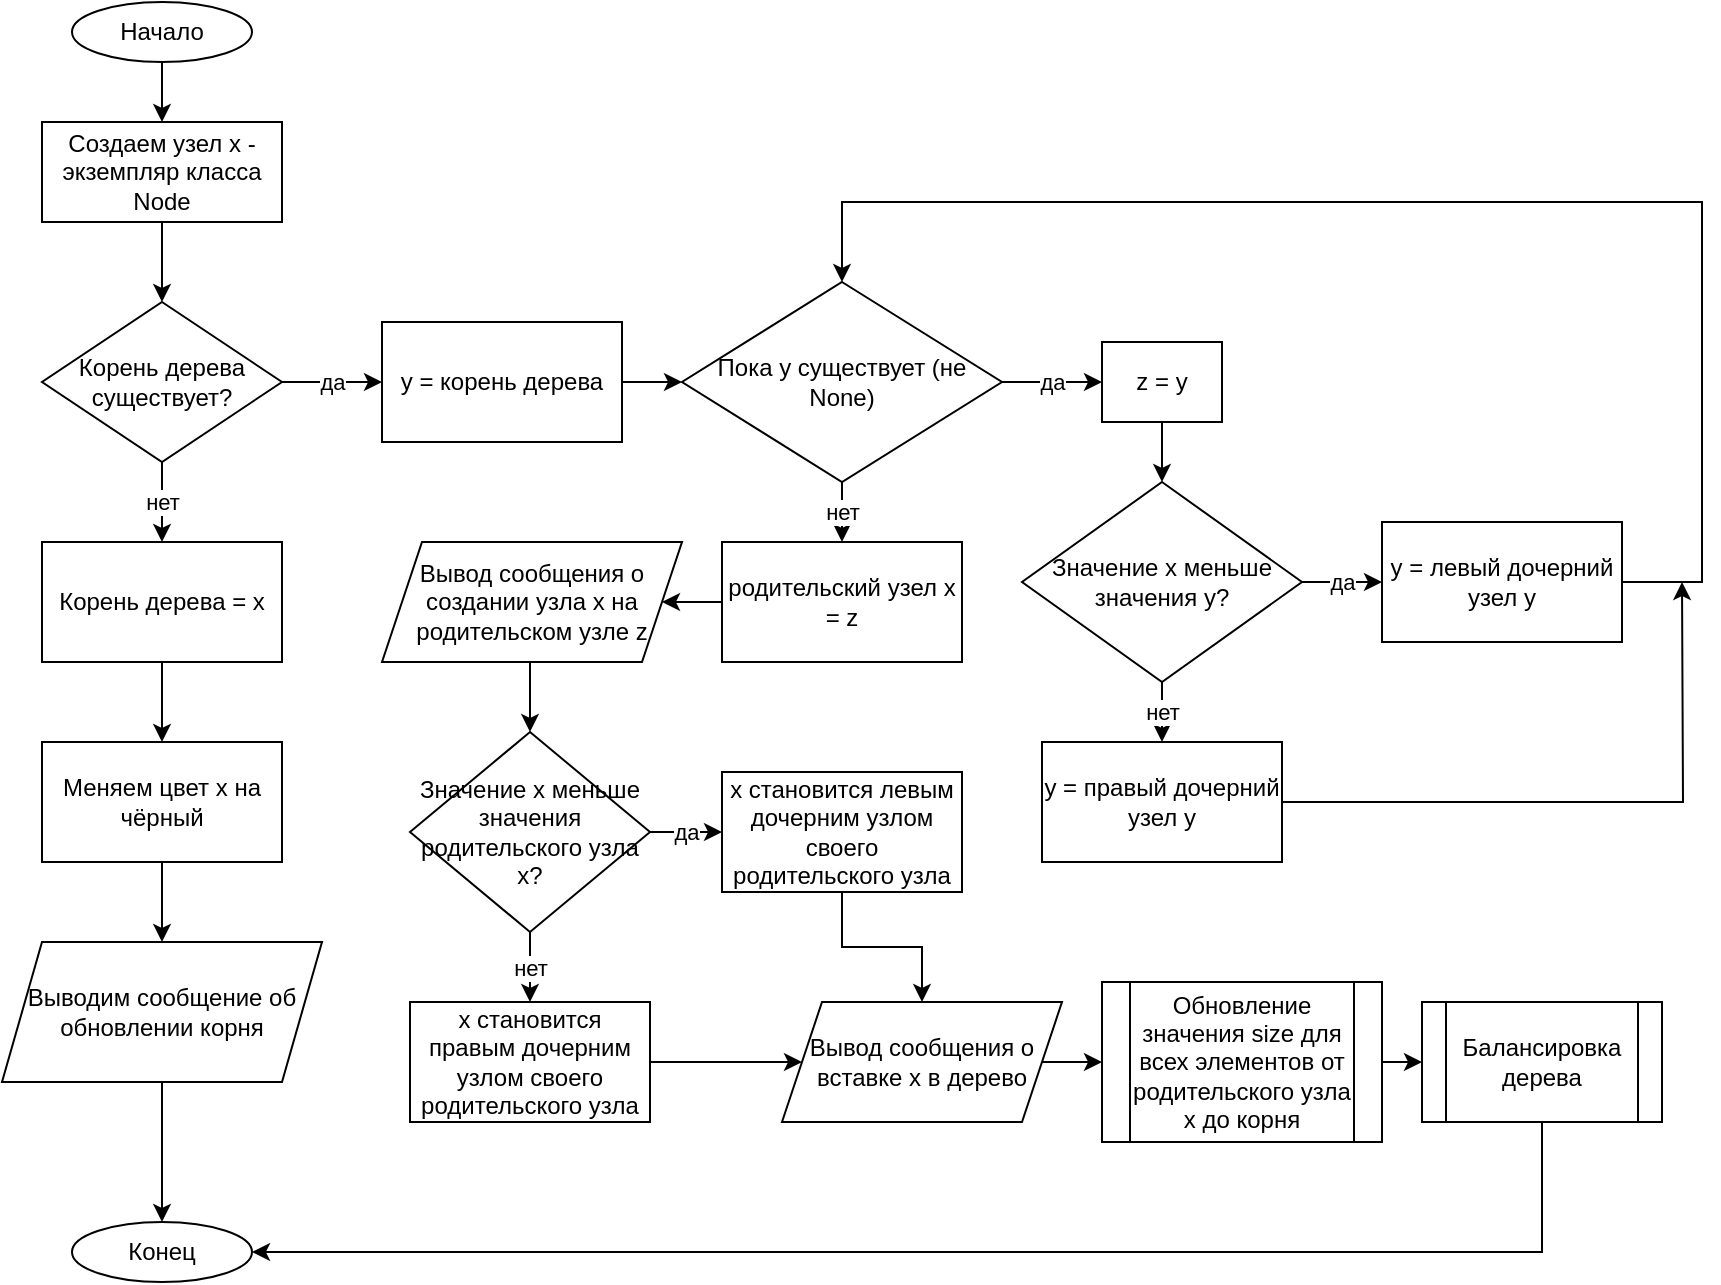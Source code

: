 <mxfile version="13.10.6" type="device"><diagram id="nWgiZCYqYD9qdQL1Nws6" name="Page-1"><mxGraphModel dx="1422" dy="839" grid="1" gridSize="10" guides="1" tooltips="1" connect="1" arrows="1" fold="1" page="1" pageScale="1" pageWidth="827" pageHeight="1169" math="0" shadow="0"><root><mxCell id="0"/><mxCell id="1" parent="0"/><mxCell id="bz10E1KYlUPolFaY66vX-12" style="edgeStyle=orthogonalEdgeStyle;rounded=0;orthogonalLoop=1;jettySize=auto;html=1;entryX=0.5;entryY=0;entryDx=0;entryDy=0;" edge="1" parent="1" source="bz10E1KYlUPolFaY66vX-1" target="bz10E1KYlUPolFaY66vX-3"><mxGeometry relative="1" as="geometry"/></mxCell><mxCell id="bz10E1KYlUPolFaY66vX-1" value="Начало" style="ellipse;whiteSpace=wrap;html=1;" vertex="1" parent="1"><mxGeometry x="125" y="120" width="90" height="30" as="geometry"/></mxCell><mxCell id="bz10E1KYlUPolFaY66vX-2" value="Конец" style="ellipse;whiteSpace=wrap;html=1;" vertex="1" parent="1"><mxGeometry x="125" y="730" width="90" height="30" as="geometry"/></mxCell><mxCell id="bz10E1KYlUPolFaY66vX-13" style="edgeStyle=orthogonalEdgeStyle;rounded=0;orthogonalLoop=1;jettySize=auto;html=1;exitX=0.5;exitY=1;exitDx=0;exitDy=0;entryX=0.5;entryY=0;entryDx=0;entryDy=0;" edge="1" parent="1" source="bz10E1KYlUPolFaY66vX-3" target="bz10E1KYlUPolFaY66vX-4"><mxGeometry relative="1" as="geometry"/></mxCell><mxCell id="bz10E1KYlUPolFaY66vX-3" value="Создаем узел x - экземпляр класса Node" style="rounded=0;whiteSpace=wrap;html=1;" vertex="1" parent="1"><mxGeometry x="110" y="180" width="120" height="50" as="geometry"/></mxCell><mxCell id="bz10E1KYlUPolFaY66vX-7" value="нет" style="edgeStyle=orthogonalEdgeStyle;rounded=0;orthogonalLoop=1;jettySize=auto;html=1;exitX=0.5;exitY=1;exitDx=0;exitDy=0;entryX=0.5;entryY=0;entryDx=0;entryDy=0;" edge="1" parent="1" source="bz10E1KYlUPolFaY66vX-4" target="bz10E1KYlUPolFaY66vX-5"><mxGeometry relative="1" as="geometry"/></mxCell><mxCell id="bz10E1KYlUPolFaY66vX-15" value="да" style="edgeStyle=orthogonalEdgeStyle;rounded=0;orthogonalLoop=1;jettySize=auto;html=1;exitX=1;exitY=0.5;exitDx=0;exitDy=0;entryX=0;entryY=0.5;entryDx=0;entryDy=0;" edge="1" parent="1" source="bz10E1KYlUPolFaY66vX-4" target="bz10E1KYlUPolFaY66vX-14"><mxGeometry relative="1" as="geometry"/></mxCell><mxCell id="bz10E1KYlUPolFaY66vX-4" value="Корень дерева существует?" style="rhombus;whiteSpace=wrap;html=1;" vertex="1" parent="1"><mxGeometry x="110" y="270" width="120" height="80" as="geometry"/></mxCell><mxCell id="bz10E1KYlUPolFaY66vX-9" style="edgeStyle=orthogonalEdgeStyle;rounded=0;orthogonalLoop=1;jettySize=auto;html=1;exitX=0.5;exitY=1;exitDx=0;exitDy=0;entryX=0.5;entryY=0;entryDx=0;entryDy=0;" edge="1" parent="1" source="bz10E1KYlUPolFaY66vX-5" target="bz10E1KYlUPolFaY66vX-6"><mxGeometry relative="1" as="geometry"/></mxCell><mxCell id="bz10E1KYlUPolFaY66vX-5" value="Корень дерева = x" style="rounded=0;whiteSpace=wrap;html=1;" vertex="1" parent="1"><mxGeometry x="110" y="390" width="120" height="60" as="geometry"/></mxCell><mxCell id="bz10E1KYlUPolFaY66vX-10" style="edgeStyle=orthogonalEdgeStyle;rounded=0;orthogonalLoop=1;jettySize=auto;html=1;entryX=0.5;entryY=0;entryDx=0;entryDy=0;" edge="1" parent="1" source="bz10E1KYlUPolFaY66vX-6" target="bz10E1KYlUPolFaY66vX-8"><mxGeometry relative="1" as="geometry"/></mxCell><mxCell id="bz10E1KYlUPolFaY66vX-6" value="Меняем цвет х на чёрный" style="rounded=0;whiteSpace=wrap;html=1;" vertex="1" parent="1"><mxGeometry x="110" y="490" width="120" height="60" as="geometry"/></mxCell><mxCell id="bz10E1KYlUPolFaY66vX-11" style="edgeStyle=orthogonalEdgeStyle;rounded=0;orthogonalLoop=1;jettySize=auto;html=1;exitX=0.5;exitY=1;exitDx=0;exitDy=0;entryX=0.5;entryY=0;entryDx=0;entryDy=0;" edge="1" parent="1" source="bz10E1KYlUPolFaY66vX-8" target="bz10E1KYlUPolFaY66vX-2"><mxGeometry relative="1" as="geometry"/></mxCell><mxCell id="bz10E1KYlUPolFaY66vX-8" value="Выводим сообщение об обновлении корня" style="shape=parallelogram;perimeter=parallelogramPerimeter;whiteSpace=wrap;html=1;fixedSize=1;" vertex="1" parent="1"><mxGeometry x="90" y="590" width="160" height="70" as="geometry"/></mxCell><mxCell id="bz10E1KYlUPolFaY66vX-19" style="edgeStyle=orthogonalEdgeStyle;rounded=0;orthogonalLoop=1;jettySize=auto;html=1;exitX=1;exitY=0.5;exitDx=0;exitDy=0;entryX=0;entryY=0.5;entryDx=0;entryDy=0;" edge="1" parent="1" source="bz10E1KYlUPolFaY66vX-14" target="bz10E1KYlUPolFaY66vX-16"><mxGeometry relative="1" as="geometry"/></mxCell><mxCell id="bz10E1KYlUPolFaY66vX-14" value="y = корень дерева" style="rounded=0;whiteSpace=wrap;html=1;" vertex="1" parent="1"><mxGeometry x="280" y="280" width="120" height="60" as="geometry"/></mxCell><mxCell id="bz10E1KYlUPolFaY66vX-31" value="да" style="edgeStyle=orthogonalEdgeStyle;rounded=0;orthogonalLoop=1;jettySize=auto;html=1;exitX=1;exitY=0.5;exitDx=0;exitDy=0;entryX=0;entryY=0.5;entryDx=0;entryDy=0;" edge="1" parent="1" source="bz10E1KYlUPolFaY66vX-16" target="bz10E1KYlUPolFaY66vX-18"><mxGeometry relative="1" as="geometry"/></mxCell><mxCell id="bz10E1KYlUPolFaY66vX-34" value="нет" style="edgeStyle=orthogonalEdgeStyle;rounded=0;orthogonalLoop=1;jettySize=auto;html=1;exitX=0.5;exitY=1;exitDx=0;exitDy=0;entryX=0.5;entryY=0;entryDx=0;entryDy=0;" edge="1" parent="1" source="bz10E1KYlUPolFaY66vX-16" target="bz10E1KYlUPolFaY66vX-32"><mxGeometry relative="1" as="geometry"/></mxCell><mxCell id="bz10E1KYlUPolFaY66vX-16" value="Пока y существует (не None)" style="rhombus;whiteSpace=wrap;html=1;" vertex="1" parent="1"><mxGeometry x="430" y="260" width="160" height="100" as="geometry"/></mxCell><mxCell id="bz10E1KYlUPolFaY66vX-22" style="edgeStyle=orthogonalEdgeStyle;rounded=0;orthogonalLoop=1;jettySize=auto;html=1;exitX=0.5;exitY=1;exitDx=0;exitDy=0;entryX=0.5;entryY=0;entryDx=0;entryDy=0;" edge="1" parent="1" source="bz10E1KYlUPolFaY66vX-18" target="bz10E1KYlUPolFaY66vX-21"><mxGeometry relative="1" as="geometry"/></mxCell><mxCell id="bz10E1KYlUPolFaY66vX-18" value="z = y" style="rounded=0;whiteSpace=wrap;html=1;" vertex="1" parent="1"><mxGeometry x="640" y="290" width="60" height="40" as="geometry"/></mxCell><mxCell id="bz10E1KYlUPolFaY66vX-24" value="да" style="edgeStyle=orthogonalEdgeStyle;rounded=0;orthogonalLoop=1;jettySize=auto;html=1;exitX=1;exitY=0.5;exitDx=0;exitDy=0;entryX=0;entryY=0.5;entryDx=0;entryDy=0;" edge="1" parent="1" source="bz10E1KYlUPolFaY66vX-21" target="bz10E1KYlUPolFaY66vX-23"><mxGeometry relative="1" as="geometry"/></mxCell><mxCell id="bz10E1KYlUPolFaY66vX-27" value="нет" style="edgeStyle=orthogonalEdgeStyle;rounded=0;orthogonalLoop=1;jettySize=auto;html=1;exitX=0.5;exitY=1;exitDx=0;exitDy=0;entryX=0.5;entryY=0;entryDx=0;entryDy=0;" edge="1" parent="1" source="bz10E1KYlUPolFaY66vX-21" target="bz10E1KYlUPolFaY66vX-26"><mxGeometry relative="1" as="geometry"/></mxCell><mxCell id="bz10E1KYlUPolFaY66vX-21" value="Значение х меньше значения y?" style="rhombus;whiteSpace=wrap;html=1;" vertex="1" parent="1"><mxGeometry x="600" y="360" width="140" height="100" as="geometry"/></mxCell><mxCell id="bz10E1KYlUPolFaY66vX-25" style="edgeStyle=orthogonalEdgeStyle;rounded=0;orthogonalLoop=1;jettySize=auto;html=1;exitX=1;exitY=0.5;exitDx=0;exitDy=0;entryX=0.5;entryY=0;entryDx=0;entryDy=0;" edge="1" parent="1" source="bz10E1KYlUPolFaY66vX-23" target="bz10E1KYlUPolFaY66vX-16"><mxGeometry relative="1" as="geometry"><mxPoint x="780" y="210" as="targetPoint"/><Array as="points"><mxPoint x="940" y="410"/><mxPoint x="940" y="220"/><mxPoint x="510" y="220"/></Array></mxGeometry></mxCell><mxCell id="bz10E1KYlUPolFaY66vX-23" value="y = левый дочерний узел y" style="rounded=0;whiteSpace=wrap;html=1;" vertex="1" parent="1"><mxGeometry x="780" y="380" width="120" height="60" as="geometry"/></mxCell><mxCell id="bz10E1KYlUPolFaY66vX-29" style="edgeStyle=orthogonalEdgeStyle;rounded=0;orthogonalLoop=1;jettySize=auto;html=1;exitX=1;exitY=0.5;exitDx=0;exitDy=0;" edge="1" parent="1" source="bz10E1KYlUPolFaY66vX-26"><mxGeometry relative="1" as="geometry"><mxPoint x="930" y="410" as="targetPoint"/></mxGeometry></mxCell><mxCell id="bz10E1KYlUPolFaY66vX-26" value="y = правый дочерний узел у" style="rounded=0;whiteSpace=wrap;html=1;" vertex="1" parent="1"><mxGeometry x="610" y="490" width="120" height="60" as="geometry"/></mxCell><mxCell id="bz10E1KYlUPolFaY66vX-37" style="edgeStyle=orthogonalEdgeStyle;rounded=0;orthogonalLoop=1;jettySize=auto;html=1;exitX=0;exitY=0.5;exitDx=0;exitDy=0;entryX=1;entryY=0.5;entryDx=0;entryDy=0;" edge="1" parent="1" source="bz10E1KYlUPolFaY66vX-32" target="bz10E1KYlUPolFaY66vX-35"><mxGeometry relative="1" as="geometry"/></mxCell><mxCell id="bz10E1KYlUPolFaY66vX-32" value="родительский узел х = z" style="rounded=0;whiteSpace=wrap;html=1;" vertex="1" parent="1"><mxGeometry x="450" y="390" width="120" height="60" as="geometry"/></mxCell><mxCell id="bz10E1KYlUPolFaY66vX-39" style="edgeStyle=orthogonalEdgeStyle;rounded=0;orthogonalLoop=1;jettySize=auto;html=1;exitX=0.5;exitY=1;exitDx=0;exitDy=0;entryX=0.5;entryY=0;entryDx=0;entryDy=0;" edge="1" parent="1" source="bz10E1KYlUPolFaY66vX-35" target="bz10E1KYlUPolFaY66vX-38"><mxGeometry relative="1" as="geometry"/></mxCell><mxCell id="bz10E1KYlUPolFaY66vX-35" value="Вывод сообщения о создании узла х на родительском узле z" style="shape=parallelogram;perimeter=parallelogramPerimeter;whiteSpace=wrap;html=1;fixedSize=1;" vertex="1" parent="1"><mxGeometry x="280" y="390" width="150" height="60" as="geometry"/></mxCell><mxCell id="bz10E1KYlUPolFaY66vX-41" value="да" style="edgeStyle=orthogonalEdgeStyle;rounded=0;orthogonalLoop=1;jettySize=auto;html=1;exitX=1;exitY=0.5;exitDx=0;exitDy=0;entryX=0;entryY=0.5;entryDx=0;entryDy=0;" edge="1" parent="1" source="bz10E1KYlUPolFaY66vX-38" target="bz10E1KYlUPolFaY66vX-40"><mxGeometry relative="1" as="geometry"/></mxCell><mxCell id="bz10E1KYlUPolFaY66vX-43" value="нет" style="edgeStyle=orthogonalEdgeStyle;rounded=0;orthogonalLoop=1;jettySize=auto;html=1;exitX=0.5;exitY=1;exitDx=0;exitDy=0;entryX=0.5;entryY=0;entryDx=0;entryDy=0;" edge="1" parent="1" source="bz10E1KYlUPolFaY66vX-38" target="bz10E1KYlUPolFaY66vX-42"><mxGeometry relative="1" as="geometry"/></mxCell><mxCell id="bz10E1KYlUPolFaY66vX-38" value="Значение х меньше значения родительского узла х?" style="rhombus;whiteSpace=wrap;html=1;" vertex="1" parent="1"><mxGeometry x="294" y="485" width="120" height="100" as="geometry"/></mxCell><mxCell id="bz10E1KYlUPolFaY66vX-46" style="edgeStyle=orthogonalEdgeStyle;rounded=0;orthogonalLoop=1;jettySize=auto;html=1;exitX=0.5;exitY=1;exitDx=0;exitDy=0;entryX=0.5;entryY=0;entryDx=0;entryDy=0;" edge="1" parent="1" source="bz10E1KYlUPolFaY66vX-40" target="bz10E1KYlUPolFaY66vX-44"><mxGeometry relative="1" as="geometry"/></mxCell><mxCell id="bz10E1KYlUPolFaY66vX-40" value="х становится левым дочерним узлом своего родительского узла" style="rounded=0;whiteSpace=wrap;html=1;" vertex="1" parent="1"><mxGeometry x="450" y="505" width="120" height="60" as="geometry"/></mxCell><mxCell id="bz10E1KYlUPolFaY66vX-45" style="edgeStyle=orthogonalEdgeStyle;rounded=0;orthogonalLoop=1;jettySize=auto;html=1;exitX=1;exitY=0.5;exitDx=0;exitDy=0;entryX=0;entryY=0.5;entryDx=0;entryDy=0;" edge="1" parent="1" source="bz10E1KYlUPolFaY66vX-42" target="bz10E1KYlUPolFaY66vX-44"><mxGeometry relative="1" as="geometry"/></mxCell><mxCell id="bz10E1KYlUPolFaY66vX-42" value="х становится правым дочерним узлом своего родительского узла" style="rounded=0;whiteSpace=wrap;html=1;" vertex="1" parent="1"><mxGeometry x="294" y="620" width="120" height="60" as="geometry"/></mxCell><mxCell id="bz10E1KYlUPolFaY66vX-49" style="edgeStyle=orthogonalEdgeStyle;rounded=0;orthogonalLoop=1;jettySize=auto;html=1;exitX=1;exitY=0.5;exitDx=0;exitDy=0;entryX=0;entryY=0.5;entryDx=0;entryDy=0;" edge="1" parent="1" source="bz10E1KYlUPolFaY66vX-44" target="bz10E1KYlUPolFaY66vX-48"><mxGeometry relative="1" as="geometry"/></mxCell><mxCell id="bz10E1KYlUPolFaY66vX-44" value="Вывод сообщения о вставке х в дерево" style="shape=parallelogram;perimeter=parallelogramPerimeter;whiteSpace=wrap;html=1;fixedSize=1;" vertex="1" parent="1"><mxGeometry x="480" y="620" width="140" height="60" as="geometry"/></mxCell><mxCell id="bz10E1KYlUPolFaY66vX-51" style="edgeStyle=orthogonalEdgeStyle;rounded=0;orthogonalLoop=1;jettySize=auto;html=1;exitX=0.5;exitY=1;exitDx=0;exitDy=0;entryX=1;entryY=0.5;entryDx=0;entryDy=0;" edge="1" parent="1" source="bz10E1KYlUPolFaY66vX-47" target="bz10E1KYlUPolFaY66vX-2"><mxGeometry relative="1" as="geometry"/></mxCell><mxCell id="bz10E1KYlUPolFaY66vX-47" value="Балансировка дерева" style="shape=process;whiteSpace=wrap;html=1;backgroundOutline=1;" vertex="1" parent="1"><mxGeometry x="800" y="620" width="120" height="60" as="geometry"/></mxCell><mxCell id="bz10E1KYlUPolFaY66vX-50" style="edgeStyle=orthogonalEdgeStyle;rounded=0;orthogonalLoop=1;jettySize=auto;html=1;exitX=1;exitY=0.5;exitDx=0;exitDy=0;entryX=0;entryY=0.5;entryDx=0;entryDy=0;" edge="1" parent="1" source="bz10E1KYlUPolFaY66vX-48" target="bz10E1KYlUPolFaY66vX-47"><mxGeometry relative="1" as="geometry"/></mxCell><mxCell id="bz10E1KYlUPolFaY66vX-48" value="Обновление значения size для всех элементов от родительского узла х до корня" style="shape=process;whiteSpace=wrap;html=1;backgroundOutline=1;" vertex="1" parent="1"><mxGeometry x="640" y="610" width="140" height="80" as="geometry"/></mxCell></root></mxGraphModel></diagram></mxfile>